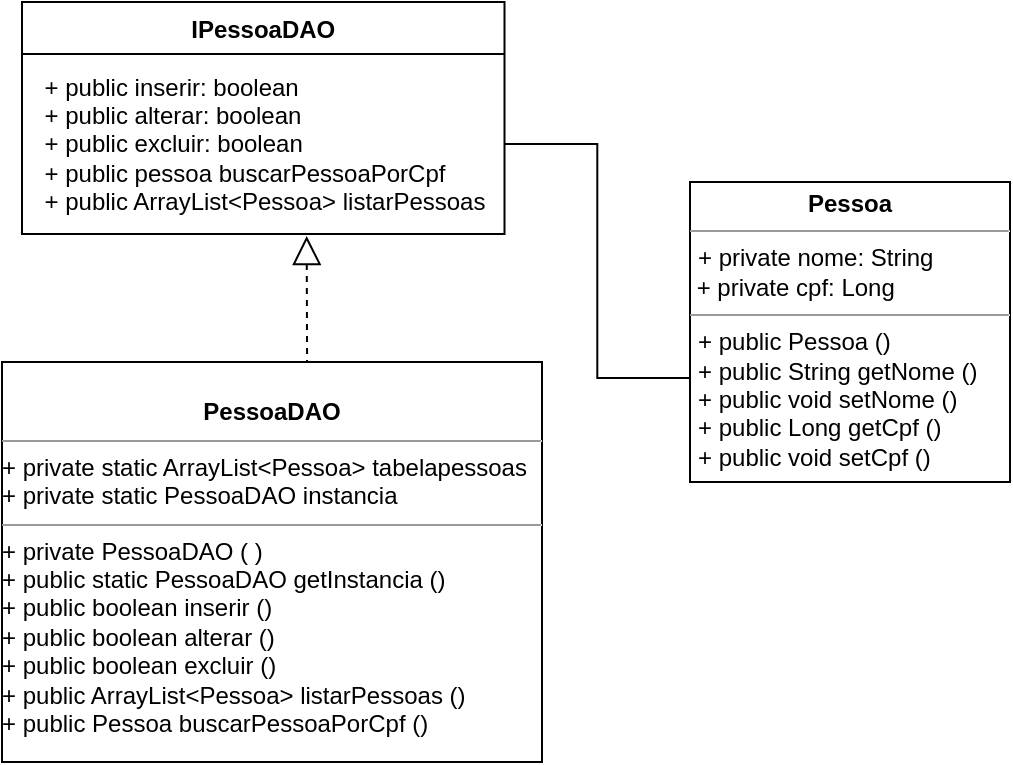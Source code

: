 <mxfile version="20.6.1" type="google"><diagram id="FpGgUytHTTkfzydyl1iq" name="Página-1"><mxGraphModel grid="1" page="1" gridSize="10" guides="1" tooltips="1" connect="1" arrows="1" fold="1" pageScale="1" pageWidth="827" pageHeight="1169" math="0" shadow="0"><root><mxCell id="0"/><mxCell id="1" parent="0"/><mxCell id="g4ss42aktv5hMsWEdjfu-3" value="IPessoaDAO" style="swimlane;fontStyle=1;childLayout=stackLayout;horizontal=1;startSize=26;fillColor=none;horizontalStack=0;resizeParent=1;resizeParentMax=0;resizeLast=0;collapsible=1;marginBottom=0;" vertex="1" parent="1"><mxGeometry x="80" y="-1140" width="241.25" height="116" as="geometry"/></mxCell><mxCell id="g4ss42aktv5hMsWEdjfu-4" value="&lt;div style=&quot;text-align: justify;&quot;&gt;+ public inserir: boolean&lt;/div&gt;&lt;div style=&quot;text-align: justify;&quot;&gt;+ public alterar: boolean&lt;/div&gt;&lt;div style=&quot;text-align: justify;&quot;&gt;+ public excluir: boolean&lt;/div&gt;&lt;div style=&quot;text-align: justify;&quot;&gt;+ public pessoa buscarPessoaPorCpf&lt;/div&gt;&lt;div style=&quot;text-align: justify;&quot;&gt;+ public ArrayList&amp;lt;Pessoa&amp;gt; listarPessoas&lt;/div&gt;" style="text;html=1;align=center;verticalAlign=middle;resizable=0;points=[];autosize=1;strokeColor=none;fillColor=none;" vertex="1" parent="g4ss42aktv5hMsWEdjfu-3"><mxGeometry y="26" width="241.25" height="90" as="geometry"/></mxCell><mxCell id="g4ss42aktv5hMsWEdjfu-7" value="" style="endArrow=block;dashed=1;endFill=0;endSize=12;html=1;rounded=0;exitX=0.565;exitY=0.01;exitDx=0;exitDy=0;exitPerimeter=0;entryX=0.59;entryY=1.011;entryDx=0;entryDy=0;entryPerimeter=0;" edge="1" parent="1" source="g4ss42aktv5hMsWEdjfu-8" target="g4ss42aktv5hMsWEdjfu-4"><mxGeometry width="160" relative="1" as="geometry"><mxPoint x="176.88" y="-970" as="sourcePoint"/><mxPoint x="190" y="-1000" as="targetPoint"/></mxGeometry></mxCell><mxCell id="g4ss42aktv5hMsWEdjfu-8" value="&lt;p style=&quot;margin:0px;margin-top:4px;text-align:center;&quot;&gt;&lt;br&gt;&lt;span style=&quot;font-weight: 700;&quot;&gt;PessoaDAO&lt;/span&gt;&lt;br&gt;&lt;/p&gt;&lt;hr size=&quot;1&quot;&gt;&lt;div style=&quot;text-align: justify;&quot;&gt;+ private static ArrayList&amp;lt;Pessoa&amp;gt; tabelapessoas&lt;/div&gt;&lt;div style=&quot;text-align: justify;&quot;&gt;+ private static PessoaDAO instancia&lt;/div&gt;&lt;hr size=&quot;1&quot;&gt;&lt;div style=&quot;text-align: justify;&quot;&gt;+ private PessoaDAO ( )&lt;/div&gt;&lt;div style=&quot;text-align: justify;&quot;&gt;+&amp;nbsp;public static PessoaDAO getInstancia ()&lt;/div&gt;&lt;div style=&quot;text-align: justify;&quot;&gt;+&amp;nbsp;public boolean inserir ()&lt;/div&gt;&lt;div style=&quot;text-align: justify;&quot;&gt;+&amp;nbsp;public boolean alterar ()&lt;/div&gt;&lt;div style=&quot;text-align: justify;&quot;&gt;+ public boolean excluir ()&lt;br&gt;&lt;/div&gt;&lt;div style=&quot;text-align: justify;&quot;&gt;+&amp;nbsp;public ArrayList&amp;lt;Pessoa&amp;gt; listarPessoas ()&lt;/div&gt;&lt;div style=&quot;text-align: justify;&quot;&gt;+&amp;nbsp;public Pessoa buscarPessoaPorCpf ()&lt;/div&gt;" style="verticalAlign=top;align=left;overflow=fill;fontSize=12;fontFamily=Helvetica;html=1;" vertex="1" parent="1"><mxGeometry x="70" y="-960" width="270" height="200" as="geometry"/></mxCell><mxCell id="g4ss42aktv5hMsWEdjfu-9" value="&lt;p style=&quot;margin:0px;margin-top:4px;text-align:center;&quot;&gt;&lt;span style=&quot;font-weight: 700;&quot;&gt;Pessoa&lt;/span&gt;&lt;br&gt;&lt;/p&gt;&lt;hr size=&quot;1&quot;&gt;&lt;p style=&quot;margin:0px;margin-left:4px;&quot;&gt;+&amp;nbsp;&lt;span style=&quot;background-color: initial;&quot;&gt;private nome: String&lt;/span&gt;&lt;/p&gt;&lt;div&gt;&lt;span style=&quot;background-color: initial;&quot;&gt;&amp;nbsp;+ private cpf: Long&lt;/span&gt;&lt;/div&gt;&lt;hr size=&quot;1&quot;&gt;&lt;p style=&quot;margin:0px;margin-left:4px;&quot;&gt;+ public Pessoa ()&lt;/p&gt;&lt;p style=&quot;margin:0px;margin-left:4px;&quot;&gt;+ public String getNome ()&lt;br&gt;&lt;/p&gt;&lt;p style=&quot;margin:0px;margin-left:4px;&quot;&gt;+&amp;nbsp;public void setNome ()&lt;/p&gt;&lt;p style=&quot;margin:0px;margin-left:4px;&quot;&gt;+&amp;nbsp;public Long getCpf ()&lt;/p&gt;&lt;p style=&quot;margin:0px;margin-left:4px;&quot;&gt;+&amp;nbsp;public void setCpf ()&lt;/p&gt;" style="verticalAlign=top;align=left;overflow=fill;fontSize=12;fontFamily=Helvetica;html=1;" vertex="1" parent="1"><mxGeometry x="414" y="-1050" width="160" height="150" as="geometry"/></mxCell><mxCell id="g4ss42aktv5hMsWEdjfu-11" style="edgeStyle=orthogonalEdgeStyle;rounded=0;orthogonalLoop=1;jettySize=auto;html=1;entryX=0;entryY=0.653;entryDx=0;entryDy=0;entryPerimeter=0;endArrow=none;endFill=0;" edge="1" parent="1" source="g4ss42aktv5hMsWEdjfu-4" target="g4ss42aktv5hMsWEdjfu-9"><mxGeometry relative="1" as="geometry"/></mxCell></root></mxGraphModel></diagram></mxfile>